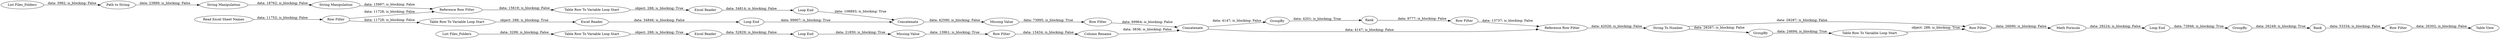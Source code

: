 digraph {
	"-6416341711584109782_65" [label="Math Formula"]
	"-2985894289858259689_24" [label="String Manipulation"]
	"-2985894289858259689_25" [label="String Manipulation"]
	"-6416341711584109782_5" [label="Read Excel Sheet Names"]
	"-6416341711584109782_19" [label="List Files_Folders"]
	"-6416341711584109782_17" [label="Table Row To Variable Loop Start"]
	"-6416341711584109782_4" [label="List Files_Folders"]
	"-6416341711584109782_18" [label="Excel Reader"]
	"-6416341711584109782_57" [label=GroupBy]
	"-6416341711584109782_28" [label="Reference Row Filter"]
	"-6416341711584109782_58" [label=Rank]
	"-2082657396249022987_34" [label="Row Filter"]
	"-6416341711584109782_60" [label="String To Number"]
	"-2082657396249022987_32" [label="Missing Value"]
	"-6416341711584109782_6" [label="Row Filter"]
	"-6416341711584109782_66" [label="Loop End"]
	"-6416341711584109782_20" [label="Path to String"]
	"-6416341711584109782_52" [label="Table Row To Variable Loop Start"]
	"-6416341711584109782_70" [label="Table View"]
	"-6416341711584109782_64" [label="Row Filter"]
	"-6416341711584109782_59" [label="Row Filter"]
	"-6416341711584109782_67" [label=Rank]
	"-6416341711584109782_68" [label=GroupBy]
	"-6416341711584109782_56" [label=Concatenate]
	"-6416341711584109782_53" [label="Excel Reader"]
	"-6416341711584109782_10" [label="Excel Reader"]
	"-6416341711584109782_69" [label="Row Filter"]
	"-6416341711584109782_51" [label="Loop End"]
	"-6416341711584109782_26" [label="Loop End"]
	"-6416341711584109782_7" [label="Table Row To Variable Loop Start"]
	"977345901153616469_32" [label="Missing Value"]
	"977345901153616469_34" [label="Row Filter"]
	"-6416341711584109782_31" [label=Concatenate]
	"-6416341711584109782_11" [label="Loop End"]
	"-6416341711584109782_61" [label="Reference Row Filter"]
	"-6416341711584109782_62" [label=GroupBy]
	"-6416341711584109782_63" [label="Table Row To Variable Loop Start"]
	"-6416341711584109782_55" [label="Column Rename"]
	"-6416341711584109782_63" -> "-6416341711584109782_64" [label="object: 288; is_blocking: True"]
	"-6416341711584109782_6" -> "-6416341711584109782_7" [label="data: 11728; is_blocking: False"]
	"-6416341711584109782_60" -> "-6416341711584109782_62" [label="data: 28287; is_blocking: False"]
	"-6416341711584109782_20" -> "-2985894289858259689_24" [label="data: 23889; is_blocking: False"]
	"-6416341711584109782_31" -> "-2082657396249022987_32" [label="data: 42590; is_blocking: False"]
	"-6416341711584109782_28" -> "-6416341711584109782_17" [label="data: 15619; is_blocking: False"]
	"-6416341711584109782_67" -> "-6416341711584109782_69" [label="data: 53334; is_blocking: False"]
	"-6416341711584109782_61" -> "-6416341711584109782_60" [label="data: 42026; is_blocking: False"]
	"-2082657396249022987_32" -> "-2082657396249022987_34" [label="data: 73995; is_blocking: True"]
	"-2985894289858259689_24" -> "-2985894289858259689_25" [label="data: 18762; is_blocking: False"]
	"-6416341711584109782_69" -> "-6416341711584109782_70" [label="data: 26302; is_blocking: False"]
	"-6416341711584109782_10" -> "-6416341711584109782_11" [label="data: 34846; is_blocking: False"]
	"-6416341711584109782_5" -> "-6416341711584109782_6" [label="data: 11752; is_blocking: False"]
	"-6416341711584109782_11" -> "-6416341711584109782_31" [label="data: 99907; is_blocking: True"]
	"-6416341711584109782_57" -> "-6416341711584109782_58" [label="data: 4201; is_blocking: True"]
	"-6416341711584109782_59" -> "-6416341711584109782_61" [label="data: 13737; is_blocking: False"]
	"-6416341711584109782_4" -> "-6416341711584109782_52" [label="data: 3299; is_blocking: False"]
	"-6416341711584109782_55" -> "-6416341711584109782_56" [label="data: 3836; is_blocking: False"]
	"-6416341711584109782_60" -> "-6416341711584109782_64" [label="data: 28287; is_blocking: False"]
	"-2082657396249022987_34" -> "-6416341711584109782_56" [label="data: 69964; is_blocking: False"]
	"-6416341711584109782_62" -> "-6416341711584109782_63" [label="data: 24694; is_blocking: True"]
	"-6416341711584109782_64" -> "-6416341711584109782_65" [label="data: 26690; is_blocking: False"]
	"-6416341711584109782_7" -> "-6416341711584109782_10" [label="object: 288; is_blocking: True"]
	"-6416341711584109782_26" -> "-6416341711584109782_31" [label="data: 108893; is_blocking: True"]
	"-6416341711584109782_56" -> "-6416341711584109782_57" [label="data: 4147; is_blocking: False"]
	"-6416341711584109782_58" -> "-6416341711584109782_59" [label="data: 9777; is_blocking: False"]
	"-6416341711584109782_17" -> "-6416341711584109782_18" [label="object: 288; is_blocking: True"]
	"977345901153616469_32" -> "977345901153616469_34" [label="data: 13961; is_blocking: True"]
	"-6416341711584109782_51" -> "977345901153616469_32" [label="data: 21850; is_blocking: True"]
	"-6416341711584109782_52" -> "-6416341711584109782_53" [label="object: 288; is_blocking: True"]
	"-6416341711584109782_53" -> "-6416341711584109782_51" [label="data: 52829; is_blocking: False"]
	"-6416341711584109782_68" -> "-6416341711584109782_67" [label="data: 26249; is_blocking: True"]
	"-6416341711584109782_19" -> "-6416341711584109782_20" [label="data: 3982; is_blocking: False"]
	"-6416341711584109782_6" -> "-6416341711584109782_28" [label="data: 11728; is_blocking: False"]
	"-2985894289858259689_25" -> "-6416341711584109782_28" [label="data: 15997; is_blocking: False"]
	"-6416341711584109782_65" -> "-6416341711584109782_66" [label="data: 28224; is_blocking: False"]
	"977345901153616469_34" -> "-6416341711584109782_55" [label="data: 13434; is_blocking: False"]
	"-6416341711584109782_56" -> "-6416341711584109782_61" [label="data: 4147; is_blocking: False"]
	"-6416341711584109782_18" -> "-6416341711584109782_26" [label="data: 34814; is_blocking: False"]
	"-6416341711584109782_66" -> "-6416341711584109782_68" [label="data: 73946; is_blocking: True"]
	rankdir=LR
}
